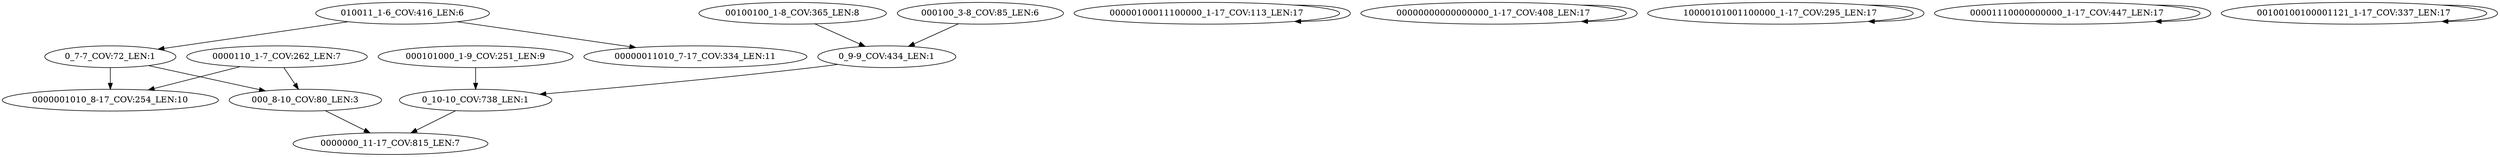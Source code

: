 digraph G {
    "000100_3-8_COV:85_LEN:6" -> "0_9-9_COV:434_LEN:1";
    "0_7-7_COV:72_LEN:1" -> "000_8-10_COV:80_LEN:3";
    "0_7-7_COV:72_LEN:1" -> "0000001010_8-17_COV:254_LEN:10";
    "0_9-9_COV:434_LEN:1" -> "0_10-10_COV:738_LEN:1";
    "00000100011100000_1-17_COV:113_LEN:17" -> "00000100011100000_1-17_COV:113_LEN:17";
    "00000000000000000_1-17_COV:408_LEN:17" -> "00000000000000000_1-17_COV:408_LEN:17";
    "000101000_1-9_COV:251_LEN:9" -> "0_10-10_COV:738_LEN:1";
    "00100100_1-8_COV:365_LEN:8" -> "0_9-9_COV:434_LEN:1";
    "10000101001100000_1-17_COV:295_LEN:17" -> "10000101001100000_1-17_COV:295_LEN:17";
    "000_8-10_COV:80_LEN:3" -> "0000000_11-17_COV:815_LEN:7";
    "00001110000000000_1-17_COV:447_LEN:17" -> "00001110000000000_1-17_COV:447_LEN:17";
    "0_10-10_COV:738_LEN:1" -> "0000000_11-17_COV:815_LEN:7";
    "010011_1-6_COV:416_LEN:6" -> "00000011010_7-17_COV:334_LEN:11";
    "010011_1-6_COV:416_LEN:6" -> "0_7-7_COV:72_LEN:1";
    "0000110_1-7_COV:262_LEN:7" -> "000_8-10_COV:80_LEN:3";
    "0000110_1-7_COV:262_LEN:7" -> "0000001010_8-17_COV:254_LEN:10";
    "00100100100001121_1-17_COV:337_LEN:17" -> "00100100100001121_1-17_COV:337_LEN:17";
}
